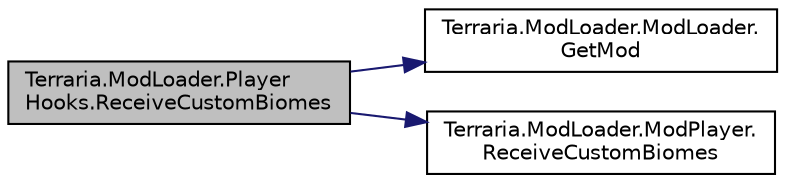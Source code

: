 digraph "Terraria.ModLoader.PlayerHooks.ReceiveCustomBiomes"
{
  edge [fontname="Helvetica",fontsize="10",labelfontname="Helvetica",labelfontsize="10"];
  node [fontname="Helvetica",fontsize="10",shape=record];
  rankdir="LR";
  Node171 [label="Terraria.ModLoader.Player\lHooks.ReceiveCustomBiomes",height=0.2,width=0.4,color="black", fillcolor="grey75", style="filled", fontcolor="black"];
  Node171 -> Node172 [color="midnightblue",fontsize="10",style="solid",fontname="Helvetica"];
  Node172 [label="Terraria.ModLoader.ModLoader.\lGetMod",height=0.2,width=0.4,color="black", fillcolor="white", style="filled",URL="$class_terraria_1_1_mod_loader_1_1_mod_loader.html#aed988cac63e90351b6ed0bd72495f3af"];
  Node171 -> Node173 [color="midnightblue",fontsize="10",style="solid",fontname="Helvetica"];
  Node173 [label="Terraria.ModLoader.ModPlayer.\lReceiveCustomBiomes",height=0.2,width=0.4,color="black", fillcolor="white", style="filled",URL="$class_terraria_1_1_mod_loader_1_1_mod_player.html#ac9479ae814101a001a9a8b8486a34f09"];
}
